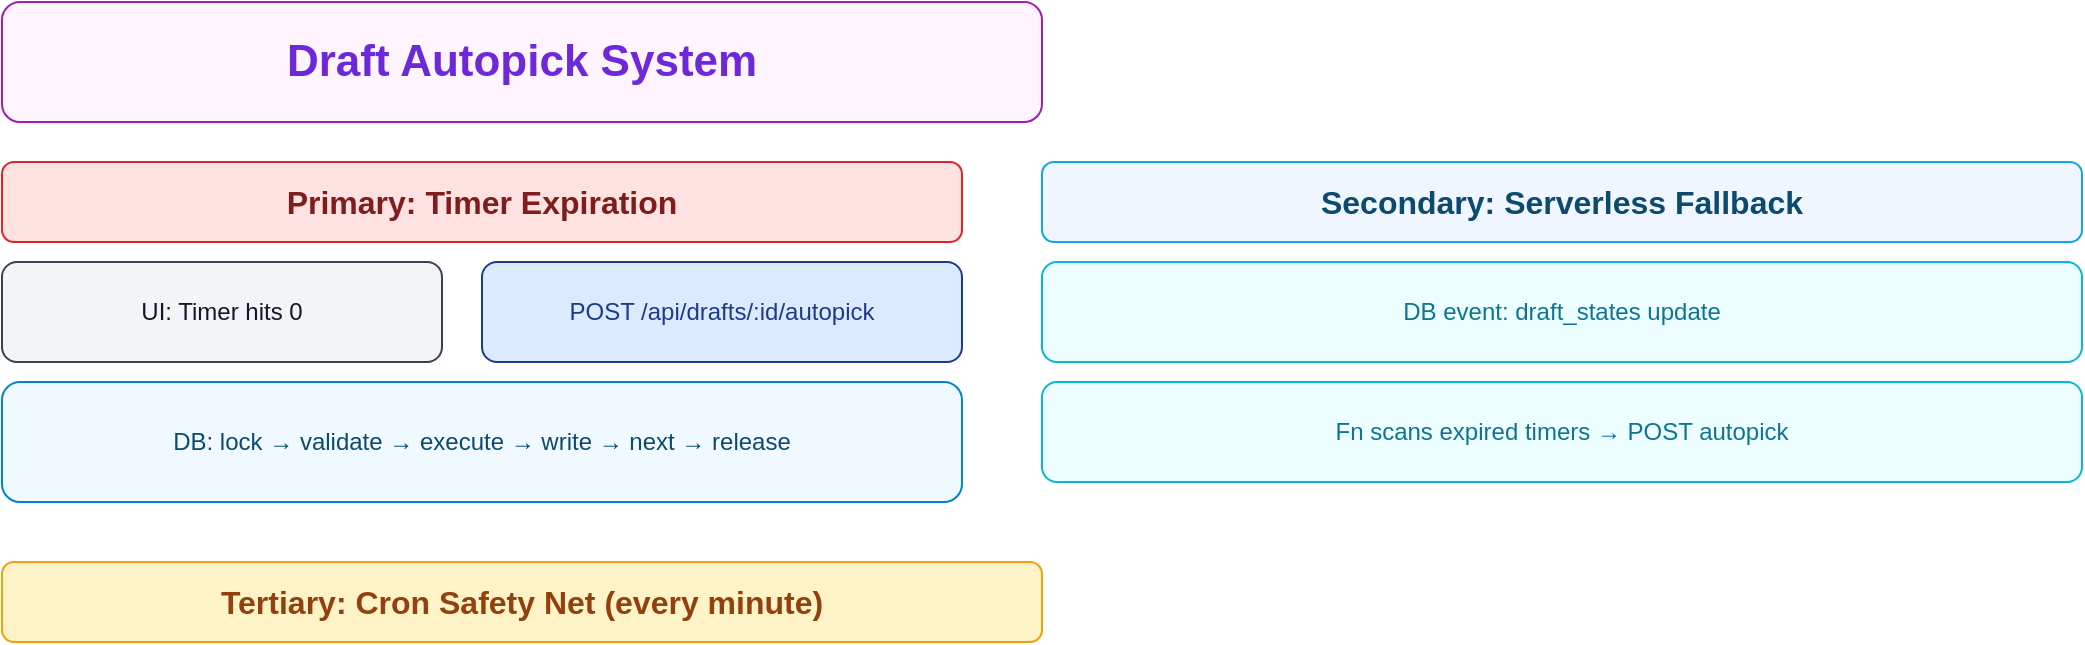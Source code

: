 <mxfile version="22.0.0" editor="www.diagrams.net">
  <diagram id="draft-autopick-system" name="Draft Autopick System">
    <mxGraphModel dx="1280" dy="720" grid="1" gridSize="10" guides="1" tooltips="1" connect="1" arrows="1" fold="1" page="1" pageScale="1" pageWidth="1920" pageHeight="1080" background="#FFFFFF">
      <root>
        <mxCell id="0"/>
        <mxCell id="1" parent="0"/>

        <mxCell id="title" value="Draft Autopick System" style="rounded=1;whiteSpace=wrap;html=1;fontSize=22;fontStyle=1;fillColor=#FDF4FF;strokeColor=#A21CAF;fontColor=#6D28D9;align=center;verticalAlign=middle;" vertex="1" parent="1">
          <mxGeometry x="40" y="20" width="520" height="60" as="geometry"/>
        </mxCell>

        <!-- Flow: Primary Timer Expiration -->
        <mxCell id="sec_primary" value="Primary: Timer Expiration" style="rounded=1;whiteSpace=wrap;html=1;fontSize=16;fontStyle=1;fillColor=#FEE2E2;strokeColor=#DC2626;fontColor=#7F1D1D;" vertex="1" parent="1">
          <mxGeometry x="40" y="100" width="480" height="40" as="geometry"/>
        </mxCell>
        <mxCell id="p1" value="UI: Timer hits 0" style="rounded=1;whiteSpace=wrap;html=1;fillColor=#F3F4F6;strokeColor=#374151;fontColor=#111827;" vertex="1" parent="1">
          <mxGeometry x="40" y="150" width="220" height="50" as="geometry"/>
        </mxCell>
        <mxCell id="p2" value="POST /api/drafts/:id/autopick" style="rounded=1;whiteSpace=wrap;html=1;fillColor=#DBEAFE;strokeColor=#1E3A8A;fontColor=#1E3A8A;" vertex="1" parent="1">
          <mxGeometry x="280" y="150" width="240" height="50" as="geometry"/>
        </mxCell>
        <mxCell id="p3" value="DB: lock → validate → execute → write → next → release" style="rounded=1;whiteSpace=wrap;html=1;fillColor=#F0F9FF;strokeColor=#0284C7;fontColor=#0C4A6E;" vertex="1" parent="1">
          <mxGeometry x="40" y="210" width="480" height="60" as="geometry"/>
        </mxCell>

        <!-- Flow: Secondary Serverless -->
        <mxCell id="sec_secondary" value="Secondary: Serverless Fallback" style="rounded=1;whiteSpace=wrap;html=1;fontSize=16;fontStyle=1;fillColor=#EFF6FF;strokeColor=#0EA5E9;fontColor=#0C4A6E;" vertex="1" parent="1">
          <mxGeometry x="560" y="100" width="520" height="40" as="geometry"/>
        </mxCell>
        <mxCell id="s1" value="DB event: draft_states update" style="rounded=1;whiteSpace=wrap;html=1;fillColor=#ECFEFF;strokeColor=#06B6D4;fontColor=#0E7490;" vertex="1" parent="1">
          <mxGeometry x="560" y="150" width="520" height="50" as="geometry"/>
        </mxCell>
        <mxCell id="s2" value="Fn scans expired timers → POST autopick" style="rounded=1;whiteSpace=wrap;html=1;fillColor=#ECFEFF;strokeColor=#06B6D4;fontColor=#0E7490;" vertex="1" parent="1">
          <mxGeometry x="560" y="210" width="520" height="50" as="geometry"/>
        </mxCell>

        <!-- Flow: Tertiary Cron -->
        <mxCell id="sec_tertiary" value="Tertiary: Cron Safety Net (every minute)" style="rounded=1;whiteSpace=wrap;html=1;fontSize=16;fontStyle=1;fillColor=#FEF3C7;strokeColor=#F59E0B;fontColor=#92400E;" vertex="1" parent="1">
          <mxGeometry x="40" y="300" width="520" height="40" as="geometry"/>
        </mxCell>
        <mxCell id="t1" value="Cron: query deadline < now()" style="rounded=1;whiteSpace=wrap;html=1;fillColor=#FEF3C7;strokeColor=#F59E0B;fontColor=#92400E;" vertex="1" parent="1">
          <mxGeometry x="40" y="350" width="520" height="50" as="geometry"/>
        </mxCell>
        <mxCell id="t2" value="POST /api/drafts/:id/autopick (batch)" style="rounded=1;whiteSpace=wrap;html=1;fillColor=#DBEAFE;strokeColor=#1E3A8A;fontColor=#1E3A8A;" vertex="1" parent="1">
          <mxGeometry x="40" y="410" width="520" height="50" as="geometry"/>
        </mxCell>

        <!-- Strategies -->
        <mxCell id="str_title" value="Autopick Strategies" style="rounded=1;whiteSpace=wrap;html=1;fontSize=16;fontStyle=1;fillColor=#FDF4FF;strokeColor=#A21CAF;fontColor=#6D28D9;" vertex="1" parent="1">
          <mxGeometry x="600" y="300" width="480" height="40" as="geometry"/>
        </mxCell>
        <mxCell id="str_bpa" value="BPA: select highest-ranked available" style="rounded=1;whiteSpace=wrap;html=1;fillColor=#FFFFFF;strokeColor=#A21CAF;fontColor=#6D28D9;" vertex="1" parent="1">
          <mxGeometry x="600" y="350" width="480" height="50" as="geometry"/>
        </mxCell>
        <mxCell id="str_bal" value="Balanced: value × position needs" style="rounded=1;whiteSpace=wrap;html=1;fillColor=#FFFFFF;strokeColor=#A21CAF;fontColor=#6D28D9;" vertex="1" parent="1">
          <mxGeometry x="600" y="410" width="480" height="50" as="geometry"/>
        </mxCell>
        <mxCell id="str_need" value="Need-based: fill roster gaps first" style="rounded=1;whiteSpace=wrap;html=1;fillColor=#FFFFFF;strokeColor=#A21CAF;fontColor=#6D28D9;" vertex="1" parent="1">
          <mxGeometry x="600" y="470" width="480" height="50" as="geometry"/>
        </mxCell>

      </root>
    </mxGraphModel>
  </diagram>
</mxfile>